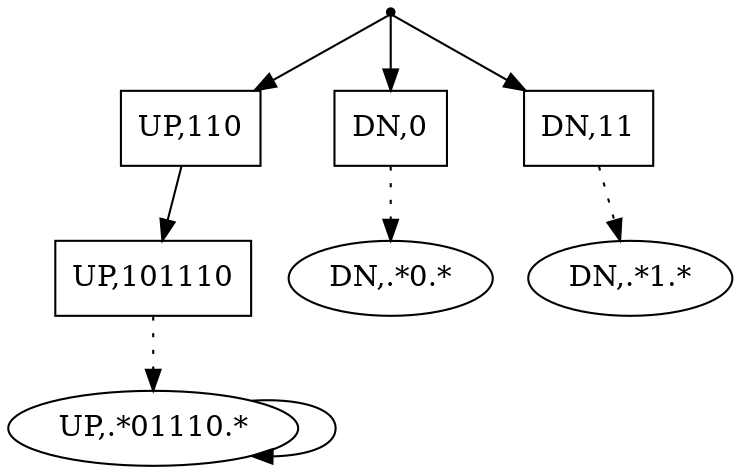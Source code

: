digraph G {
0 [label="UP,110", shape="box", style="filled", fillcolor="white"]
0 -> 9 [style="solid"]
2 [label="DN,0", shape="box", style="filled", fillcolor="white"]
2 -> 4 [style="dotted"]
1 [label="DN,11", shape="box", style="filled", fillcolor="white"]
1 -> 3 [style="dotted"]
19 [label="UP,.*01110.*", shape="ellipse", style="filled", fillcolor="white"]
19 -> 19 [style="solid"]
9 [label="UP,101110", shape="box", style="filled", fillcolor="white"]
9 -> 19 [style="dotted"]
3 [label="DN,.*1.*", shape="ellipse", style="filled", fillcolor="white"]
4 [label="DN,.*0.*", shape="ellipse", style="filled", fillcolor="white"]
start -> 1 [style="solid"]
start [label="", shape="point"]
start -> 2 [style="solid"]
start [label="", shape="point"]
start -> 0 [style="solid"]
start [label="", shape="point"]
}
